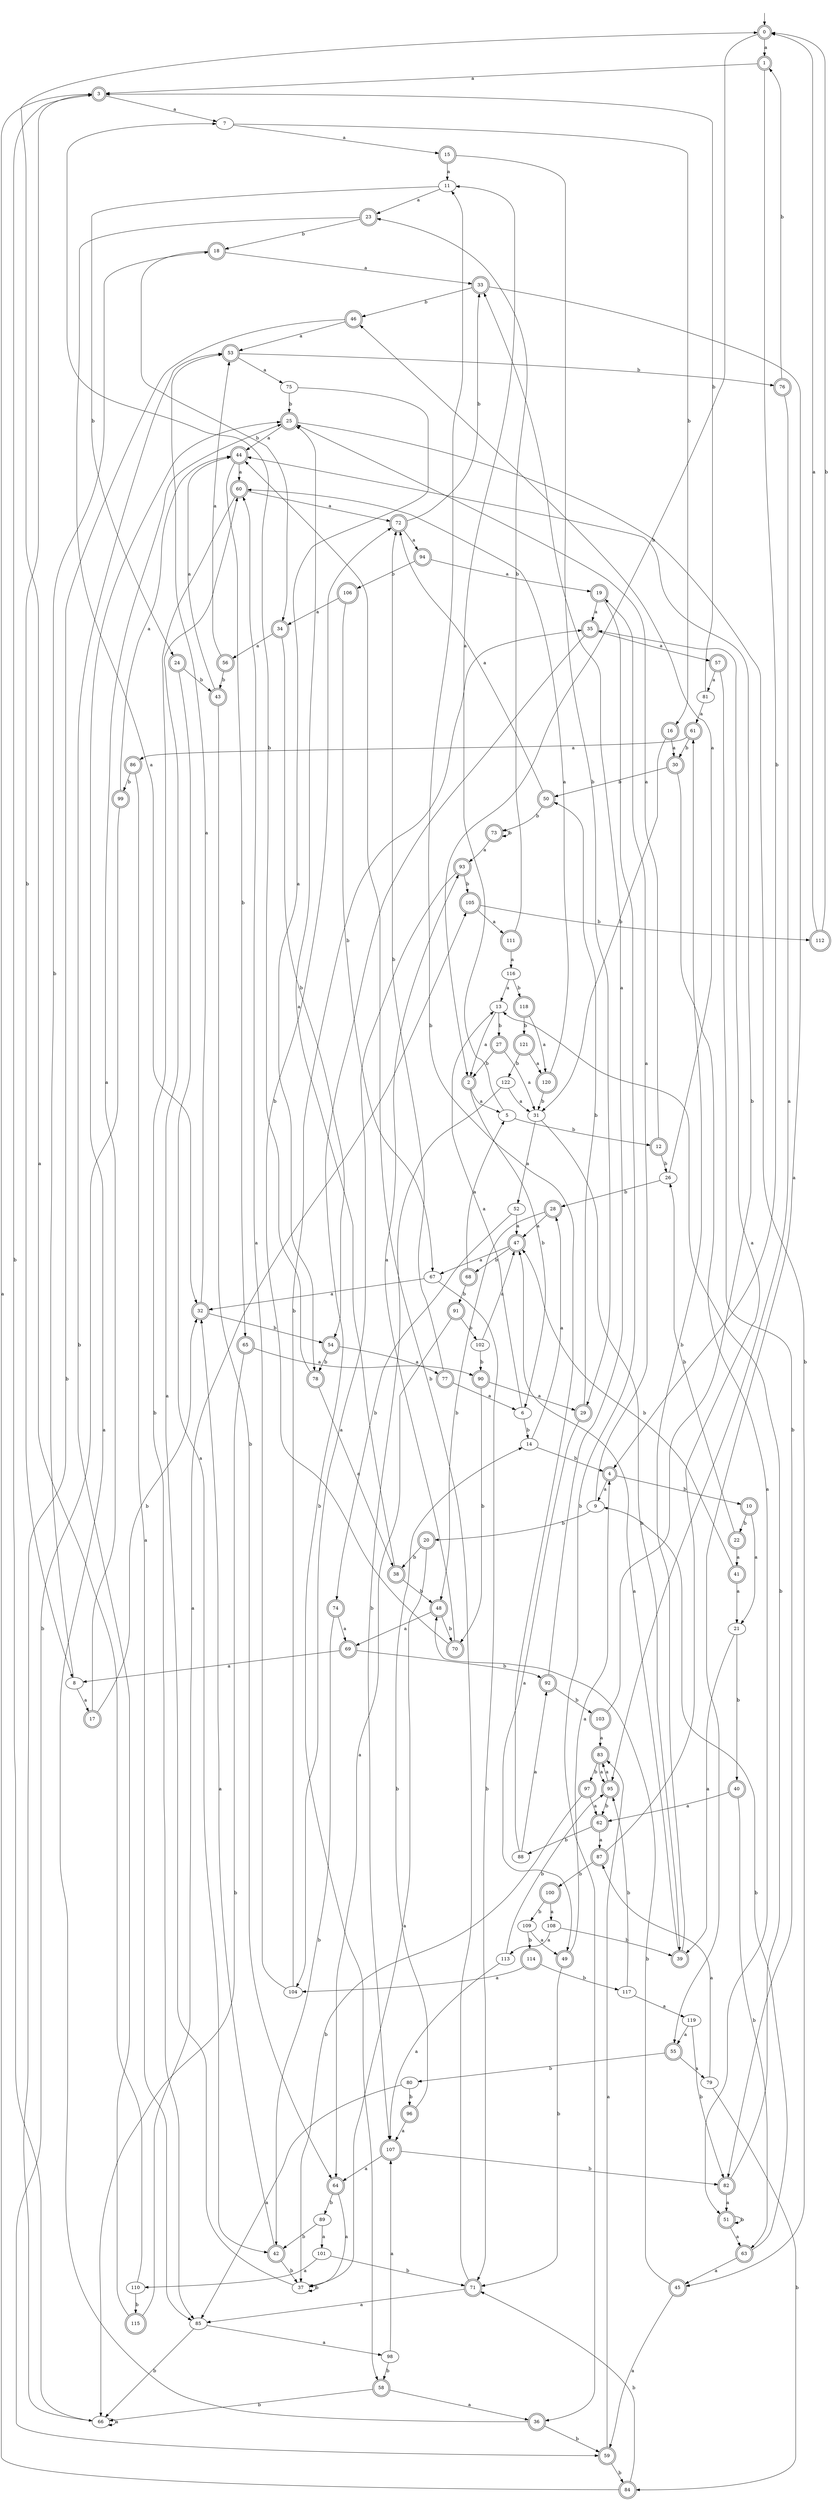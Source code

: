 digraph RandomDFA {
  __start0 [label="", shape=none];
  __start0 -> 0 [label=""];
  0 [shape=circle] [shape=doublecircle]
  0 -> 1 [label="a"]
  0 -> 2 [label="b"]
  1 [shape=doublecircle]
  1 -> 3 [label="a"]
  1 -> 4 [label="b"]
  2 [shape=doublecircle]
  2 -> 5 [label="a"]
  2 -> 6 [label="b"]
  3 [shape=doublecircle]
  3 -> 7 [label="a"]
  3 -> 8 [label="b"]
  4 [shape=doublecircle]
  4 -> 9 [label="a"]
  4 -> 10 [label="b"]
  5
  5 -> 11 [label="a"]
  5 -> 12 [label="b"]
  6
  6 -> 13 [label="a"]
  6 -> 14 [label="b"]
  7
  7 -> 15 [label="a"]
  7 -> 16 [label="b"]
  8
  8 -> 17 [label="a"]
  8 -> 18 [label="b"]
  9
  9 -> 19 [label="a"]
  9 -> 20 [label="b"]
  10 [shape=doublecircle]
  10 -> 21 [label="a"]
  10 -> 22 [label="b"]
  11
  11 -> 23 [label="a"]
  11 -> 24 [label="b"]
  12 [shape=doublecircle]
  12 -> 25 [label="a"]
  12 -> 26 [label="b"]
  13
  13 -> 2 [label="a"]
  13 -> 27 [label="b"]
  14
  14 -> 28 [label="a"]
  14 -> 4 [label="b"]
  15 [shape=doublecircle]
  15 -> 11 [label="a"]
  15 -> 29 [label="b"]
  16 [shape=doublecircle]
  16 -> 30 [label="a"]
  16 -> 31 [label="b"]
  17 [shape=doublecircle]
  17 -> 25 [label="a"]
  17 -> 32 [label="b"]
  18 [shape=doublecircle]
  18 -> 33 [label="a"]
  18 -> 34 [label="b"]
  19 [shape=doublecircle]
  19 -> 35 [label="a"]
  19 -> 36 [label="b"]
  20 [shape=doublecircle]
  20 -> 37 [label="a"]
  20 -> 38 [label="b"]
  21
  21 -> 39 [label="a"]
  21 -> 40 [label="b"]
  22 [shape=doublecircle]
  22 -> 41 [label="a"]
  22 -> 26 [label="b"]
  23 [shape=doublecircle]
  23 -> 32 [label="a"]
  23 -> 18 [label="b"]
  24 [shape=doublecircle]
  24 -> 42 [label="a"]
  24 -> 43 [label="b"]
  25 [shape=doublecircle]
  25 -> 44 [label="a"]
  25 -> 45 [label="b"]
  26
  26 -> 46 [label="a"]
  26 -> 28 [label="b"]
  27 [shape=doublecircle]
  27 -> 31 [label="a"]
  27 -> 2 [label="b"]
  28 [shape=doublecircle]
  28 -> 47 [label="a"]
  28 -> 48 [label="b"]
  29 [shape=doublecircle]
  29 -> 49 [label="a"]
  29 -> 50 [label="b"]
  30 [shape=doublecircle]
  30 -> 51 [label="a"]
  30 -> 50 [label="b"]
  31
  31 -> 52 [label="a"]
  31 -> 39 [label="b"]
  32 [shape=doublecircle]
  32 -> 53 [label="a"]
  32 -> 54 [label="b"]
  33 [shape=doublecircle]
  33 -> 55 [label="a"]
  33 -> 46 [label="b"]
  34 [shape=doublecircle]
  34 -> 56 [label="a"]
  34 -> 54 [label="b"]
  35 [shape=doublecircle]
  35 -> 57 [label="a"]
  35 -> 58 [label="b"]
  36 [shape=doublecircle]
  36 -> 25 [label="a"]
  36 -> 59 [label="b"]
  37
  37 -> 60 [label="a"]
  37 -> 37 [label="b"]
  38 [shape=doublecircle]
  38 -> 25 [label="a"]
  38 -> 48 [label="b"]
  39 [shape=doublecircle]
  39 -> 47 [label="a"]
  39 -> 61 [label="b"]
  40 [shape=doublecircle]
  40 -> 62 [label="a"]
  40 -> 63 [label="b"]
  41 [shape=doublecircle]
  41 -> 21 [label="a"]
  41 -> 47 [label="b"]
  42 [shape=doublecircle]
  42 -> 32 [label="a"]
  42 -> 37 [label="b"]
  43 [shape=doublecircle]
  43 -> 44 [label="a"]
  43 -> 64 [label="b"]
  44 [shape=doublecircle]
  44 -> 60 [label="a"]
  44 -> 65 [label="b"]
  45 [shape=doublecircle]
  45 -> 59 [label="a"]
  45 -> 48 [label="b"]
  46 [shape=doublecircle]
  46 -> 53 [label="a"]
  46 -> 66 [label="b"]
  47 [shape=doublecircle]
  47 -> 67 [label="a"]
  47 -> 68 [label="b"]
  48 [shape=doublecircle]
  48 -> 69 [label="a"]
  48 -> 70 [label="b"]
  49 [shape=doublecircle]
  49 -> 4 [label="a"]
  49 -> 71 [label="b"]
  50 [shape=doublecircle]
  50 -> 72 [label="a"]
  50 -> 73 [label="b"]
  51 [shape=doublecircle]
  51 -> 63 [label="a"]
  51 -> 51 [label="b"]
  52
  52 -> 47 [label="a"]
  52 -> 74 [label="b"]
  53 [shape=doublecircle]
  53 -> 75 [label="a"]
  53 -> 76 [label="b"]
  54 [shape=doublecircle]
  54 -> 77 [label="a"]
  54 -> 78 [label="b"]
  55 [shape=doublecircle]
  55 -> 79 [label="a"]
  55 -> 80 [label="b"]
  56 [shape=doublecircle]
  56 -> 53 [label="a"]
  56 -> 43 [label="b"]
  57 [shape=doublecircle]
  57 -> 81 [label="a"]
  57 -> 82 [label="b"]
  58 [shape=doublecircle]
  58 -> 36 [label="a"]
  58 -> 66 [label="b"]
  59 [shape=doublecircle]
  59 -> 83 [label="a"]
  59 -> 84 [label="b"]
  60 [shape=doublecircle]
  60 -> 72 [label="a"]
  60 -> 85 [label="b"]
  61 [shape=doublecircle]
  61 -> 86 [label="a"]
  61 -> 30 [label="b"]
  62 [shape=doublecircle]
  62 -> 87 [label="a"]
  62 -> 88 [label="b"]
  63 [shape=doublecircle]
  63 -> 45 [label="a"]
  63 -> 9 [label="b"]
  64 [shape=doublecircle]
  64 -> 37 [label="a"]
  64 -> 89 [label="b"]
  65 [shape=doublecircle]
  65 -> 90 [label="a"]
  65 -> 66 [label="b"]
  66
  66 -> 66 [label="a"]
  66 -> 3 [label="b"]
  67
  67 -> 32 [label="a"]
  67 -> 71 [label="b"]
  68 [shape=doublecircle]
  68 -> 5 [label="a"]
  68 -> 91 [label="b"]
  69 [shape=doublecircle]
  69 -> 8 [label="a"]
  69 -> 92 [label="b"]
  70 [shape=doublecircle]
  70 -> 93 [label="a"]
  70 -> 72 [label="b"]
  71 [shape=doublecircle]
  71 -> 85 [label="a"]
  71 -> 44 [label="b"]
  72 [shape=doublecircle]
  72 -> 94 [label="a"]
  72 -> 33 [label="b"]
  73 [shape=doublecircle]
  73 -> 93 [label="a"]
  73 -> 73 [label="b"]
  74 [shape=doublecircle]
  74 -> 69 [label="a"]
  74 -> 42 [label="b"]
  75
  75 -> 78 [label="a"]
  75 -> 25 [label="b"]
  76 [shape=doublecircle]
  76 -> 95 [label="a"]
  76 -> 1 [label="b"]
  77 [shape=doublecircle]
  77 -> 6 [label="a"]
  77 -> 72 [label="b"]
  78 [shape=doublecircle]
  78 -> 38 [label="a"]
  78 -> 7 [label="b"]
  79
  79 -> 87 [label="a"]
  79 -> 84 [label="b"]
  80
  80 -> 85 [label="a"]
  80 -> 96 [label="b"]
  81
  81 -> 61 [label="a"]
  81 -> 3 [label="b"]
  82 [shape=doublecircle]
  82 -> 51 [label="a"]
  82 -> 13 [label="b"]
  83 [shape=doublecircle]
  83 -> 95 [label="a"]
  83 -> 97 [label="b"]
  84 [shape=doublecircle]
  84 -> 3 [label="a"]
  84 -> 71 [label="b"]
  85
  85 -> 98 [label="a"]
  85 -> 66 [label="b"]
  86 [shape=doublecircle]
  86 -> 85 [label="a"]
  86 -> 99 [label="b"]
  87 [shape=doublecircle]
  87 -> 35 [label="a"]
  87 -> 100 [label="b"]
  88
  88 -> 92 [label="a"]
  88 -> 11 [label="b"]
  89
  89 -> 101 [label="a"]
  89 -> 42 [label="b"]
  90 [shape=doublecircle]
  90 -> 29 [label="a"]
  90 -> 70 [label="b"]
  91 [shape=doublecircle]
  91 -> 64 [label="a"]
  91 -> 102 [label="b"]
  92 [shape=doublecircle]
  92 -> 33 [label="a"]
  92 -> 103 [label="b"]
  93 [shape=doublecircle]
  93 -> 104 [label="a"]
  93 -> 105 [label="b"]
  94 [shape=doublecircle]
  94 -> 19 [label="a"]
  94 -> 106 [label="b"]
  95 [shape=doublecircle]
  95 -> 83 [label="a"]
  95 -> 62 [label="b"]
  96 [shape=doublecircle]
  96 -> 107 [label="a"]
  96 -> 14 [label="b"]
  97 [shape=doublecircle]
  97 -> 62 [label="a"]
  97 -> 37 [label="b"]
  98
  98 -> 107 [label="a"]
  98 -> 58 [label="b"]
  99 [shape=doublecircle]
  99 -> 44 [label="a"]
  99 -> 59 [label="b"]
  100 [shape=doublecircle]
  100 -> 108 [label="a"]
  100 -> 109 [label="b"]
  101
  101 -> 110 [label="a"]
  101 -> 71 [label="b"]
  102
  102 -> 47 [label="a"]
  102 -> 90 [label="b"]
  103 [shape=doublecircle]
  103 -> 83 [label="a"]
  103 -> 44 [label="b"]
  104
  104 -> 60 [label="a"]
  104 -> 35 [label="b"]
  105 [shape=doublecircle]
  105 -> 111 [label="a"]
  105 -> 112 [label="b"]
  106 [shape=doublecircle]
  106 -> 34 [label="a"]
  106 -> 67 [label="b"]
  107 [shape=doublecircle]
  107 -> 64 [label="a"]
  107 -> 82 [label="b"]
  108
  108 -> 113 [label="a"]
  108 -> 39 [label="b"]
  109
  109 -> 49 [label="a"]
  109 -> 114 [label="b"]
  110
  110 -> 0 [label="a"]
  110 -> 115 [label="b"]
  111 [shape=doublecircle]
  111 -> 116 [label="a"]
  111 -> 23 [label="b"]
  112 [shape=doublecircle]
  112 -> 0 [label="a"]
  112 -> 0 [label="b"]
  113
  113 -> 107 [label="a"]
  113 -> 95 [label="b"]
  114 [shape=doublecircle]
  114 -> 104 [label="a"]
  114 -> 117 [label="b"]
  115 [shape=doublecircle]
  115 -> 105 [label="a"]
  115 -> 53 [label="b"]
  116
  116 -> 13 [label="a"]
  116 -> 118 [label="b"]
  117
  117 -> 119 [label="a"]
  117 -> 95 [label="b"]
  118 [shape=doublecircle]
  118 -> 120 [label="a"]
  118 -> 121 [label="b"]
  119
  119 -> 55 [label="a"]
  119 -> 82 [label="b"]
  120 [shape=doublecircle]
  120 -> 60 [label="a"]
  120 -> 31 [label="b"]
  121 [shape=doublecircle]
  121 -> 120 [label="a"]
  121 -> 122 [label="b"]
  122
  122 -> 31 [label="a"]
  122 -> 107 [label="b"]
}
